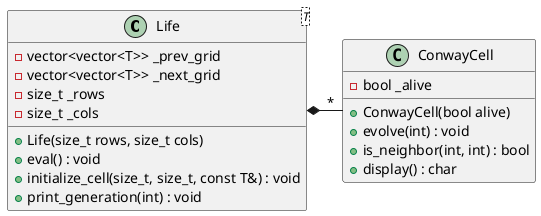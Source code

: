 @startuml LifeConway
Life *- "*" ConwayCell

class Life<T> {
    - vector<vector<T>> _prev_grid
    - vector<vector<T>> _next_grid
    - size_t _rows
    - size_t _cols
    + Life(size_t rows, size_t cols)
    + eval() : void
    + initialize_cell(size_t, size_t, const T&) : void
    + print_generation(int) : void
}

class ConwayCell {
    - bool _alive
    + ConwayCell(bool alive)
    + evolve(int) : void
    + is_neighbor(int, int) : bool
    + display() : char
}
@enduml
